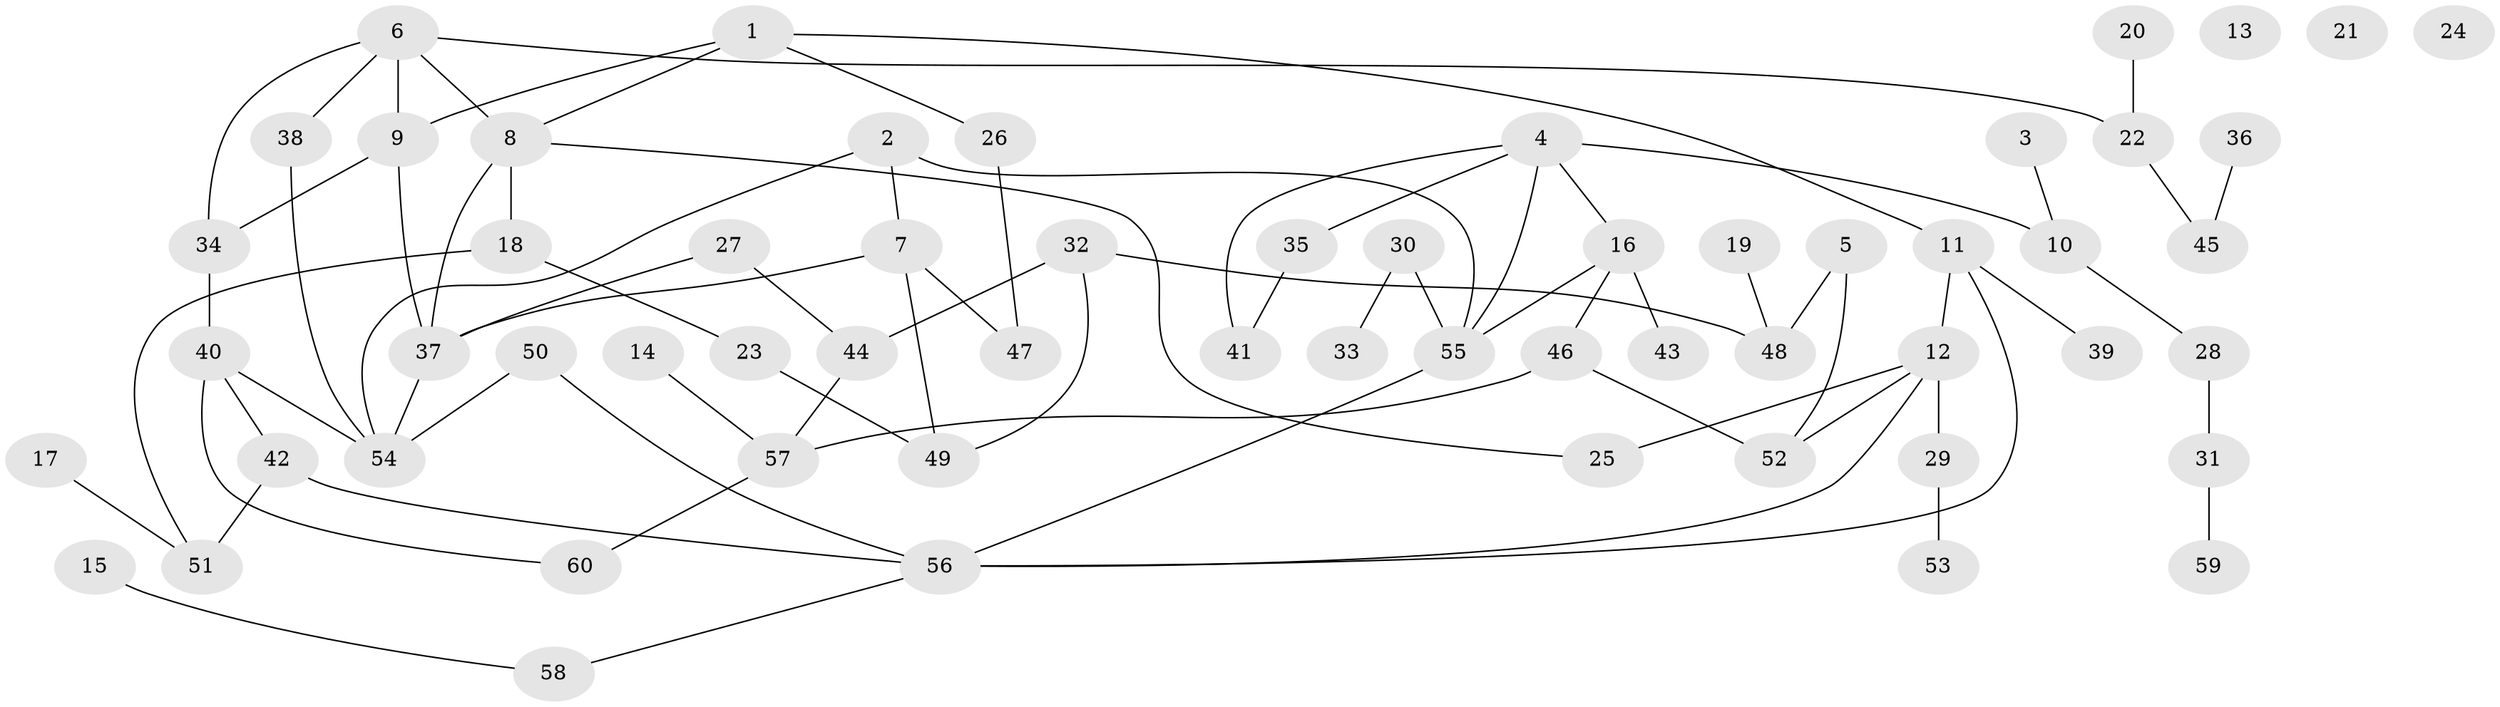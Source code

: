 // coarse degree distribution, {4: 0.2777777777777778, 1: 0.3333333333333333, 2: 0.1111111111111111, 3: 0.1111111111111111, 5: 0.05555555555555555, 6: 0.05555555555555555, 7: 0.05555555555555555}
// Generated by graph-tools (version 1.1) at 2025/35/03/04/25 23:35:56]
// undirected, 60 vertices, 77 edges
graph export_dot {
  node [color=gray90,style=filled];
  1;
  2;
  3;
  4;
  5;
  6;
  7;
  8;
  9;
  10;
  11;
  12;
  13;
  14;
  15;
  16;
  17;
  18;
  19;
  20;
  21;
  22;
  23;
  24;
  25;
  26;
  27;
  28;
  29;
  30;
  31;
  32;
  33;
  34;
  35;
  36;
  37;
  38;
  39;
  40;
  41;
  42;
  43;
  44;
  45;
  46;
  47;
  48;
  49;
  50;
  51;
  52;
  53;
  54;
  55;
  56;
  57;
  58;
  59;
  60;
  1 -- 8;
  1 -- 9;
  1 -- 11;
  1 -- 26;
  2 -- 7;
  2 -- 54;
  2 -- 55;
  3 -- 10;
  4 -- 10;
  4 -- 16;
  4 -- 35;
  4 -- 41;
  4 -- 55;
  5 -- 48;
  5 -- 52;
  6 -- 8;
  6 -- 9;
  6 -- 22;
  6 -- 34;
  6 -- 38;
  7 -- 37;
  7 -- 47;
  7 -- 49;
  8 -- 18;
  8 -- 25;
  8 -- 37;
  9 -- 34;
  9 -- 37;
  10 -- 28;
  11 -- 12;
  11 -- 39;
  11 -- 56;
  12 -- 25;
  12 -- 29;
  12 -- 52;
  12 -- 56;
  14 -- 57;
  15 -- 58;
  16 -- 43;
  16 -- 46;
  16 -- 55;
  17 -- 51;
  18 -- 23;
  18 -- 51;
  19 -- 48;
  20 -- 22;
  22 -- 45;
  23 -- 49;
  26 -- 47;
  27 -- 37;
  27 -- 44;
  28 -- 31;
  29 -- 53;
  30 -- 33;
  30 -- 55;
  31 -- 59;
  32 -- 44;
  32 -- 48;
  32 -- 49;
  34 -- 40;
  35 -- 41;
  36 -- 45;
  37 -- 54;
  38 -- 54;
  40 -- 42;
  40 -- 54;
  40 -- 60;
  42 -- 51;
  42 -- 56;
  44 -- 57;
  46 -- 52;
  46 -- 57;
  50 -- 54;
  50 -- 56;
  55 -- 56;
  56 -- 58;
  57 -- 60;
}
